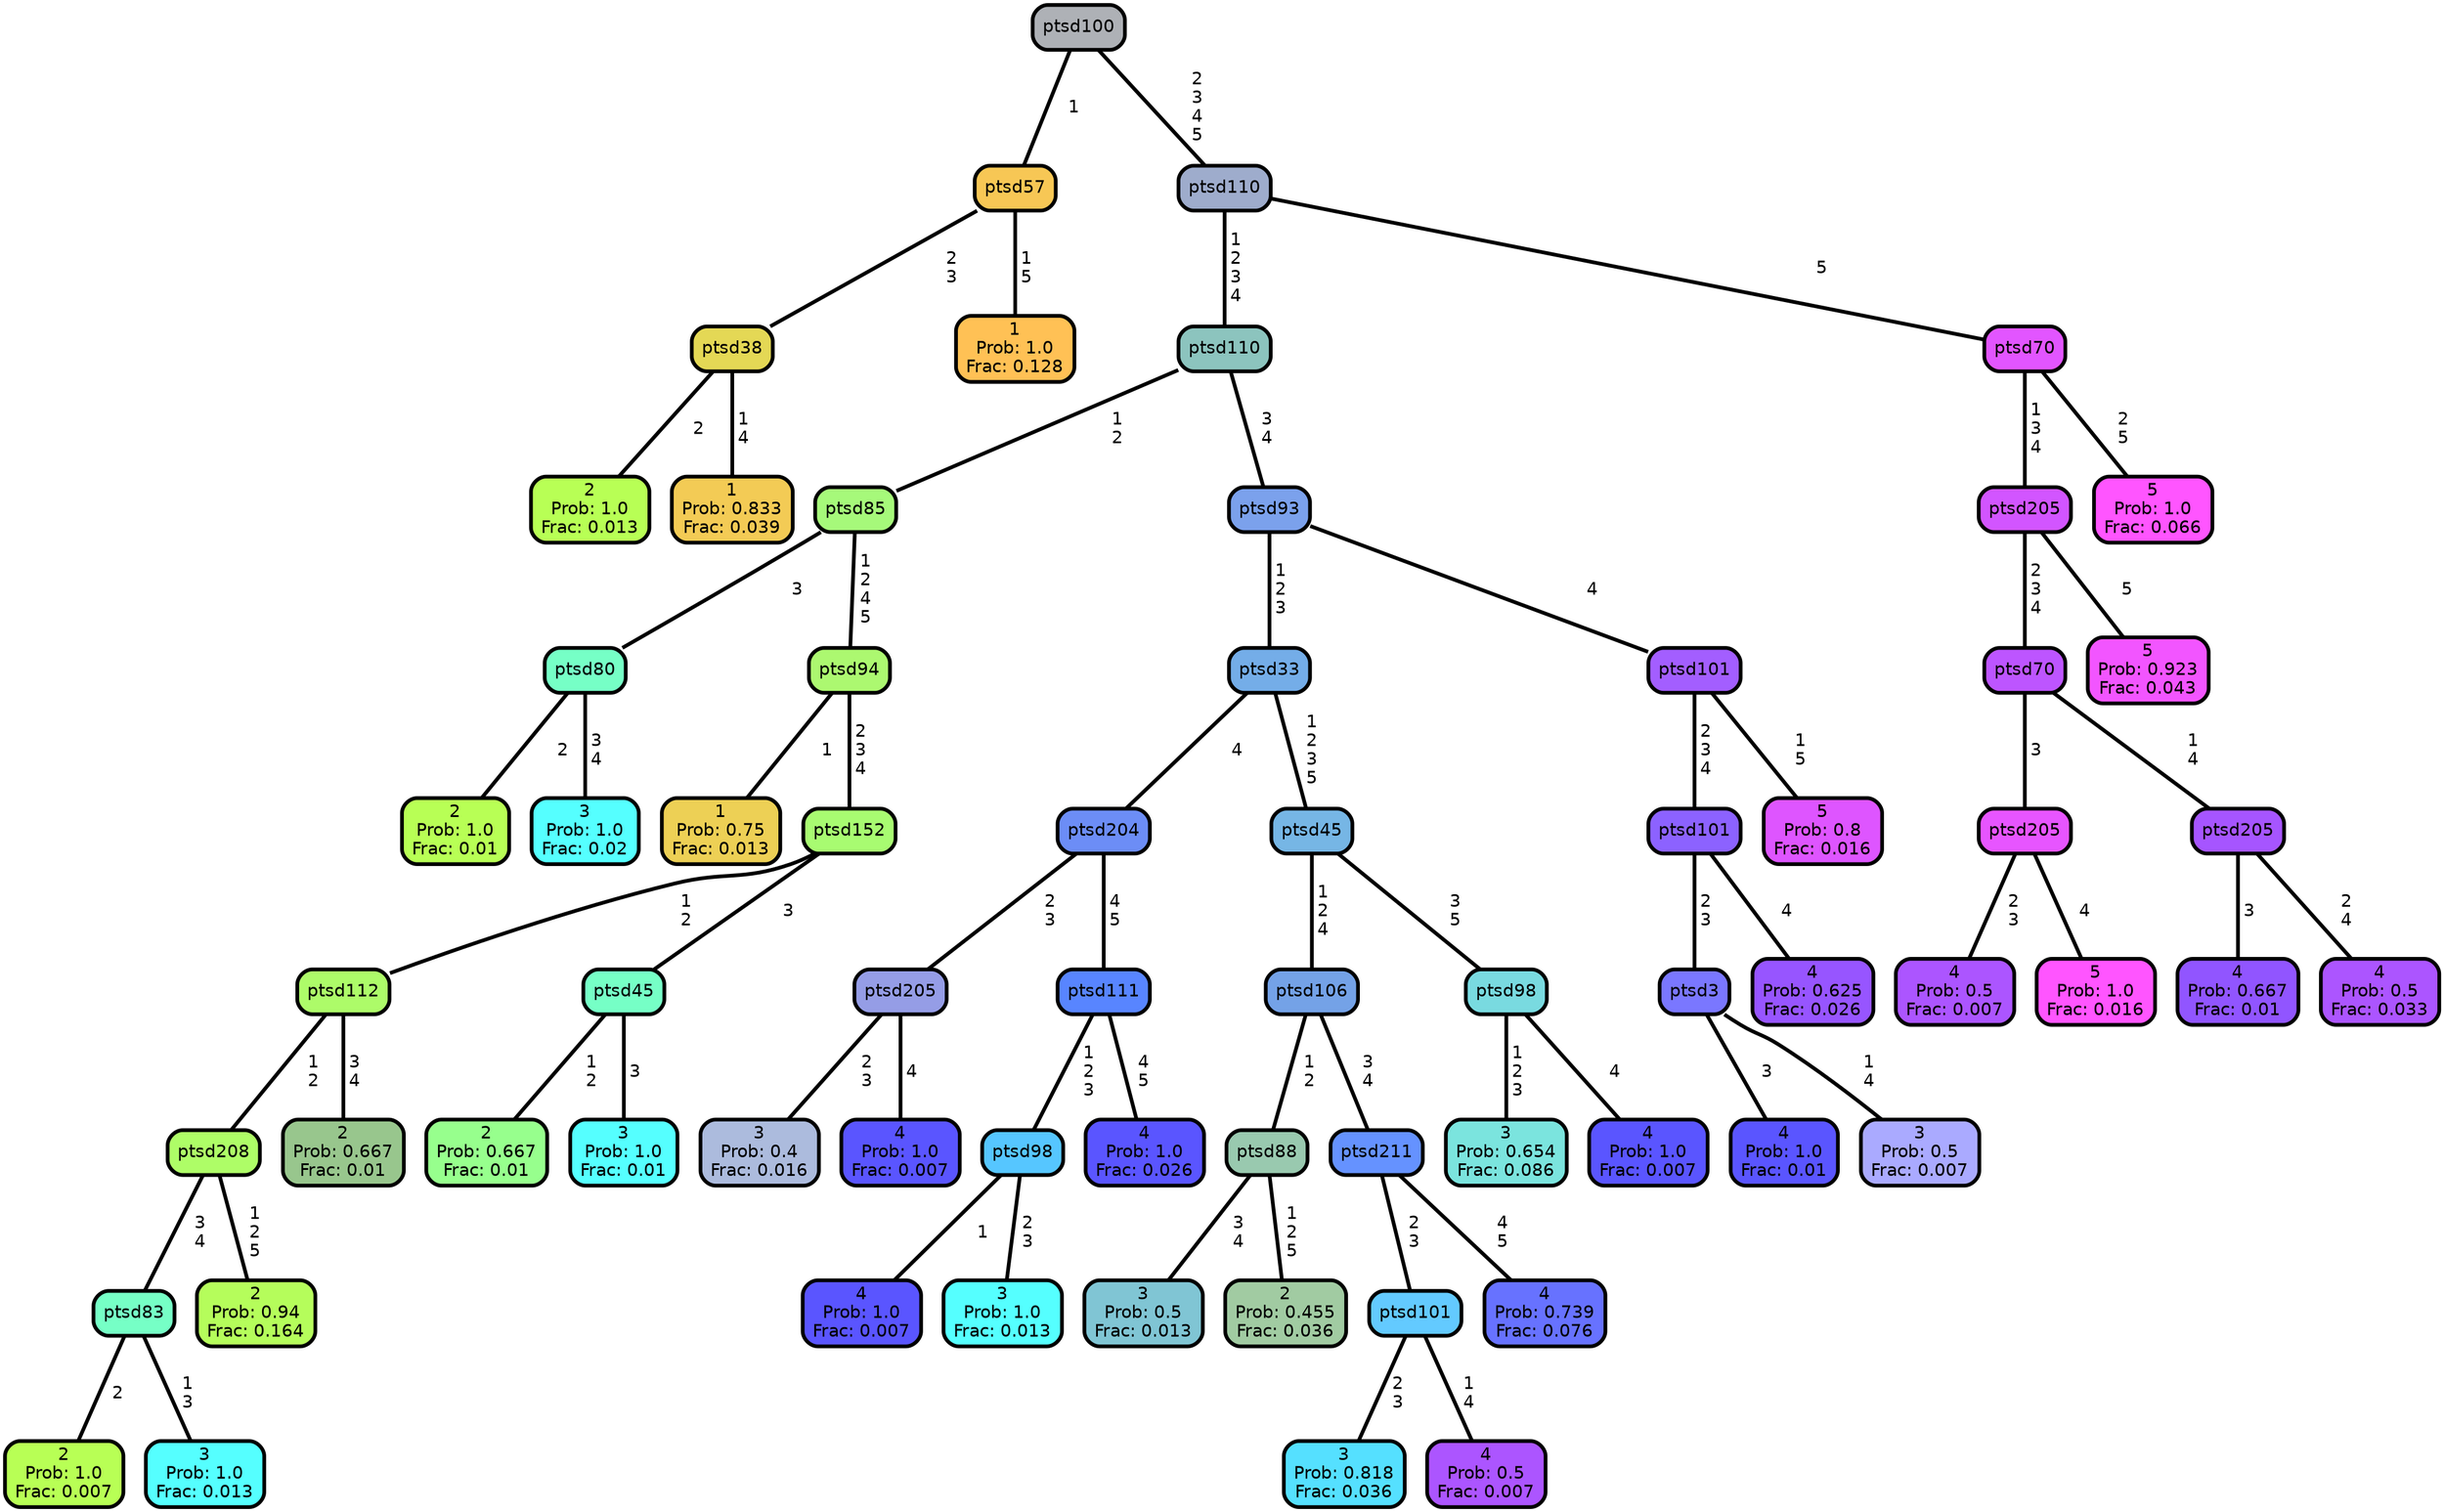 graph Tree {
node [shape=box, style="filled, rounded",color="black",penwidth="3",fontcolor="black",                 fontname=helvetica] ;
graph [ranksep="0 equally", splines=straight,                 bgcolor=transparent, dpi=60] ;
edge [fontname=helvetica, color=black] ;
0 [label="2
Prob: 1.0
Frac: 0.013", fillcolor="#b8ff55"] ;
1 [label="ptsd38",href=".//ptsd38.svg", fillcolor="#e4d855"] ;
2 [label="1
Prob: 0.833
Frac: 0.039", fillcolor="#f3cb55"] ;
3 [label="ptsd57",href=".//ptsd57.svg", fillcolor="#f7c755"] ;
4 [label="1
Prob: 1.0
Frac: 0.128", fillcolor="#ffc155"] ;
5 [label="ptsd100",href=".//ptsd100.svg", fillcolor="#aeb1b6"] ;
6 [label="2
Prob: 1.0
Frac: 0.01", fillcolor="#b8ff55"] ;
7 [label="ptsd80",href=".//ptsd80.svg", fillcolor="#76ffc6"] ;
8 [label="3
Prob: 1.0
Frac: 0.02", fillcolor="#55ffff"] ;
9 [label="ptsd85",href=".//ptsd85.svg", fillcolor="#a6f97a"] ;
10 [label="1
Prob: 0.75
Frac: 0.013", fillcolor="#edd055"] ;
11 [label="ptsd94",href=".//ptsd94.svg", fillcolor="#acf870"] ;
12 [label="2
Prob: 1.0
Frac: 0.007", fillcolor="#b8ff55"] ;
13 [label="ptsd83",href=".//ptsd83.svg", fillcolor="#76ffc6"] ;
14 [label="3
Prob: 1.0
Frac: 0.013", fillcolor="#55ffff"] ;
15 [label="ptsd208",href=".//ptsd208.svg", fillcolor="#aefd67"] ;
16 [label="2
Prob: 0.94
Frac: 0.164", fillcolor="#b5fd5b"] ;
17 [label="ptsd112",href=".//ptsd112.svg", fillcolor="#adfb69"] ;
18 [label="2
Prob: 0.667
Frac: 0.01", fillcolor="#98c68d"] ;
19 [label="ptsd152",href=".//ptsd152.svg", fillcolor="#a8fb71"] ;
20 [label="2
Prob: 0.667
Frac: 0.01", fillcolor="#97ff8d"] ;
21 [label="ptsd45",href=".//ptsd45.svg", fillcolor="#76ffc6"] ;
22 [label="3
Prob: 1.0
Frac: 0.01", fillcolor="#55ffff"] ;
23 [label="ptsd110",href=".//ptsd110.svg", fillcolor="#8cc4be"] ;
24 [label="3
Prob: 0.4
Frac: 0.016", fillcolor="#acbbdd"] ;
25 [label="ptsd205",href=".//ptsd205.svg", fillcolor="#959de6"] ;
26 [label="4
Prob: 1.0
Frac: 0.007", fillcolor="#5a55ff"] ;
27 [label="ptsd204",href=".//ptsd204.svg", fillcolor="#6c8df6"] ;
28 [label="4
Prob: 1.0
Frac: 0.007", fillcolor="#5a55ff"] ;
29 [label="ptsd98",href=".//ptsd98.svg", fillcolor="#56c6ff"] ;
30 [label="3
Prob: 1.0
Frac: 0.013", fillcolor="#55ffff"] ;
31 [label="ptsd111",href=".//ptsd111.svg", fillcolor="#5885ff"] ;
32 [label="4
Prob: 1.0
Frac: 0.026", fillcolor="#5a55ff"] ;
33 [label="ptsd33",href=".//ptsd33.svg", fillcolor="#74ade8"] ;
34 [label="3
Prob: 0.5
Frac: 0.013", fillcolor="#80c5d4"] ;
35 [label="ptsd88",href=".//ptsd88.svg", fillcolor="#99c9af"] ;
36 [label="2
Prob: 0.455
Frac: 0.036", fillcolor="#a1cba2"] ;
37 [label="ptsd106",href=".//ptsd106.svg", fillcolor="#74a2e7"] ;
38 [label="3
Prob: 0.818
Frac: 0.036", fillcolor="#55e0ff"] ;
39 [label="ptsd101",href=".//ptsd101.svg", fillcolor="#63caff"] ;
40 [label="4
Prob: 0.5
Frac: 0.007", fillcolor="#ac55ff"] ;
41 [label="ptsd211",href=".//ptsd211.svg", fillcolor="#6592ff"] ;
42 [label="4
Prob: 0.739
Frac: 0.076", fillcolor="#6772ff"] ;
43 [label="ptsd45",href=".//ptsd45.svg", fillcolor="#76b6e5"] ;
44 [label="3
Prob: 0.654
Frac: 0.086", fillcolor="#7be4de"] ;
45 [label="ptsd98",href=".//ptsd98.svg", fillcolor="#79dae0"] ;
46 [label="4
Prob: 1.0
Frac: 0.007", fillcolor="#5a55ff"] ;
47 [label="ptsd93",href=".//ptsd93.svg", fillcolor="#7ba1ec"] ;
48 [label="4
Prob: 1.0
Frac: 0.01", fillcolor="#5a55ff"] ;
49 [label="ptsd3",href=".//ptsd3.svg", fillcolor="#7a77ff"] ;
50 [label="3
Prob: 0.5
Frac: 0.007", fillcolor="#aaaaff"] ;
51 [label="ptsd101",href=".//ptsd101.svg", fillcolor="#8c62ff"] ;
52 [label="4
Prob: 0.625
Frac: 0.026", fillcolor="#9755ff"] ;
53 [label="ptsd101",href=".//ptsd101.svg", fillcolor="#a35eff"] ;
54 [label="5
Prob: 0.8
Frac: 0.016", fillcolor="#de55ff"] ;
55 [label="ptsd110",href=".//ptsd110.svg", fillcolor="#9eaccc"] ;
56 [label="4
Prob: 0.5
Frac: 0.007", fillcolor="#ac55ff"] ;
57 [label="ptsd205",href=".//ptsd205.svg", fillcolor="#e755ff"] ;
58 [label="5
Prob: 1.0
Frac: 0.016", fillcolor="#ff55ff"] ;
59 [label="ptsd70",href=".//ptsd70.svg", fillcolor="#bd55ff"] ;
60 [label="4
Prob: 0.667
Frac: 0.01", fillcolor="#9155ff"] ;
61 [label="ptsd205",href=".//ptsd205.svg", fillcolor="#a655ff"] ;
62 [label="4
Prob: 0.5
Frac: 0.033", fillcolor="#ac55ff"] ;
63 [label="ptsd205",href=".//ptsd205.svg", fillcolor="#d255ff"] ;
64 [label="5
Prob: 0.923
Frac: 0.043", fillcolor="#f255ff"] ;
65 [label="ptsd70",href=".//ptsd70.svg", fillcolor="#e255ff"] ;
66 [label="5
Prob: 1.0
Frac: 0.066", fillcolor="#ff55ff"] ;
1 -- 0 [label=" 2",penwidth=3] ;
1 -- 2 [label=" 1\n 4",penwidth=3] ;
3 -- 1 [label=" 2\n 3",penwidth=3] ;
3 -- 4 [label=" 1\n 5",penwidth=3] ;
5 -- 3 [label=" 1",penwidth=3] ;
5 -- 55 [label=" 2\n 3\n 4\n 5",penwidth=3] ;
7 -- 6 [label=" 2",penwidth=3] ;
7 -- 8 [label=" 3\n 4",penwidth=3] ;
9 -- 7 [label=" 3",penwidth=3] ;
9 -- 11 [label=" 1\n 2\n 4\n 5",penwidth=3] ;
11 -- 10 [label=" 1",penwidth=3] ;
11 -- 19 [label=" 2\n 3\n 4",penwidth=3] ;
13 -- 12 [label=" 2",penwidth=3] ;
13 -- 14 [label=" 1\n 3",penwidth=3] ;
15 -- 13 [label=" 3\n 4",penwidth=3] ;
15 -- 16 [label=" 1\n 2\n 5",penwidth=3] ;
17 -- 15 [label=" 1\n 2",penwidth=3] ;
17 -- 18 [label=" 3\n 4",penwidth=3] ;
19 -- 17 [label=" 1\n 2",penwidth=3] ;
19 -- 21 [label=" 3",penwidth=3] ;
21 -- 20 [label=" 1\n 2",penwidth=3] ;
21 -- 22 [label=" 3",penwidth=3] ;
23 -- 9 [label=" 1\n 2",penwidth=3] ;
23 -- 47 [label=" 3\n 4",penwidth=3] ;
25 -- 24 [label=" 2\n 3",penwidth=3] ;
25 -- 26 [label=" 4",penwidth=3] ;
27 -- 25 [label=" 2\n 3",penwidth=3] ;
27 -- 31 [label=" 4\n 5",penwidth=3] ;
29 -- 28 [label=" 1",penwidth=3] ;
29 -- 30 [label=" 2\n 3",penwidth=3] ;
31 -- 29 [label=" 1\n 2\n 3",penwidth=3] ;
31 -- 32 [label=" 4\n 5",penwidth=3] ;
33 -- 27 [label=" 4",penwidth=3] ;
33 -- 43 [label=" 1\n 2\n 3\n 5",penwidth=3] ;
35 -- 34 [label=" 3\n 4",penwidth=3] ;
35 -- 36 [label=" 1\n 2\n 5",penwidth=3] ;
37 -- 35 [label=" 1\n 2",penwidth=3] ;
37 -- 41 [label=" 3\n 4",penwidth=3] ;
39 -- 38 [label=" 2\n 3",penwidth=3] ;
39 -- 40 [label=" 1\n 4",penwidth=3] ;
41 -- 39 [label=" 2\n 3",penwidth=3] ;
41 -- 42 [label=" 4\n 5",penwidth=3] ;
43 -- 37 [label=" 1\n 2\n 4",penwidth=3] ;
43 -- 45 [label=" 3\n 5",penwidth=3] ;
45 -- 44 [label=" 1\n 2\n 3",penwidth=3] ;
45 -- 46 [label=" 4",penwidth=3] ;
47 -- 33 [label=" 1\n 2\n 3",penwidth=3] ;
47 -- 53 [label=" 4",penwidth=3] ;
49 -- 48 [label=" 3",penwidth=3] ;
49 -- 50 [label=" 1\n 4",penwidth=3] ;
51 -- 49 [label=" 2\n 3",penwidth=3] ;
51 -- 52 [label=" 4",penwidth=3] ;
53 -- 51 [label=" 2\n 3\n 4",penwidth=3] ;
53 -- 54 [label=" 1\n 5",penwidth=3] ;
55 -- 23 [label=" 1\n 2\n 3\n 4",penwidth=3] ;
55 -- 65 [label=" 5",penwidth=3] ;
57 -- 56 [label=" 2\n 3",penwidth=3] ;
57 -- 58 [label=" 4",penwidth=3] ;
59 -- 57 [label=" 3",penwidth=3] ;
59 -- 61 [label=" 1\n 4",penwidth=3] ;
61 -- 60 [label=" 3",penwidth=3] ;
61 -- 62 [label=" 2\n 4",penwidth=3] ;
63 -- 59 [label=" 2\n 3\n 4",penwidth=3] ;
63 -- 64 [label=" 5",penwidth=3] ;
65 -- 63 [label=" 1\n 3\n 4",penwidth=3] ;
65 -- 66 [label=" 2\n 5",penwidth=3] ;
{rank = same;}}